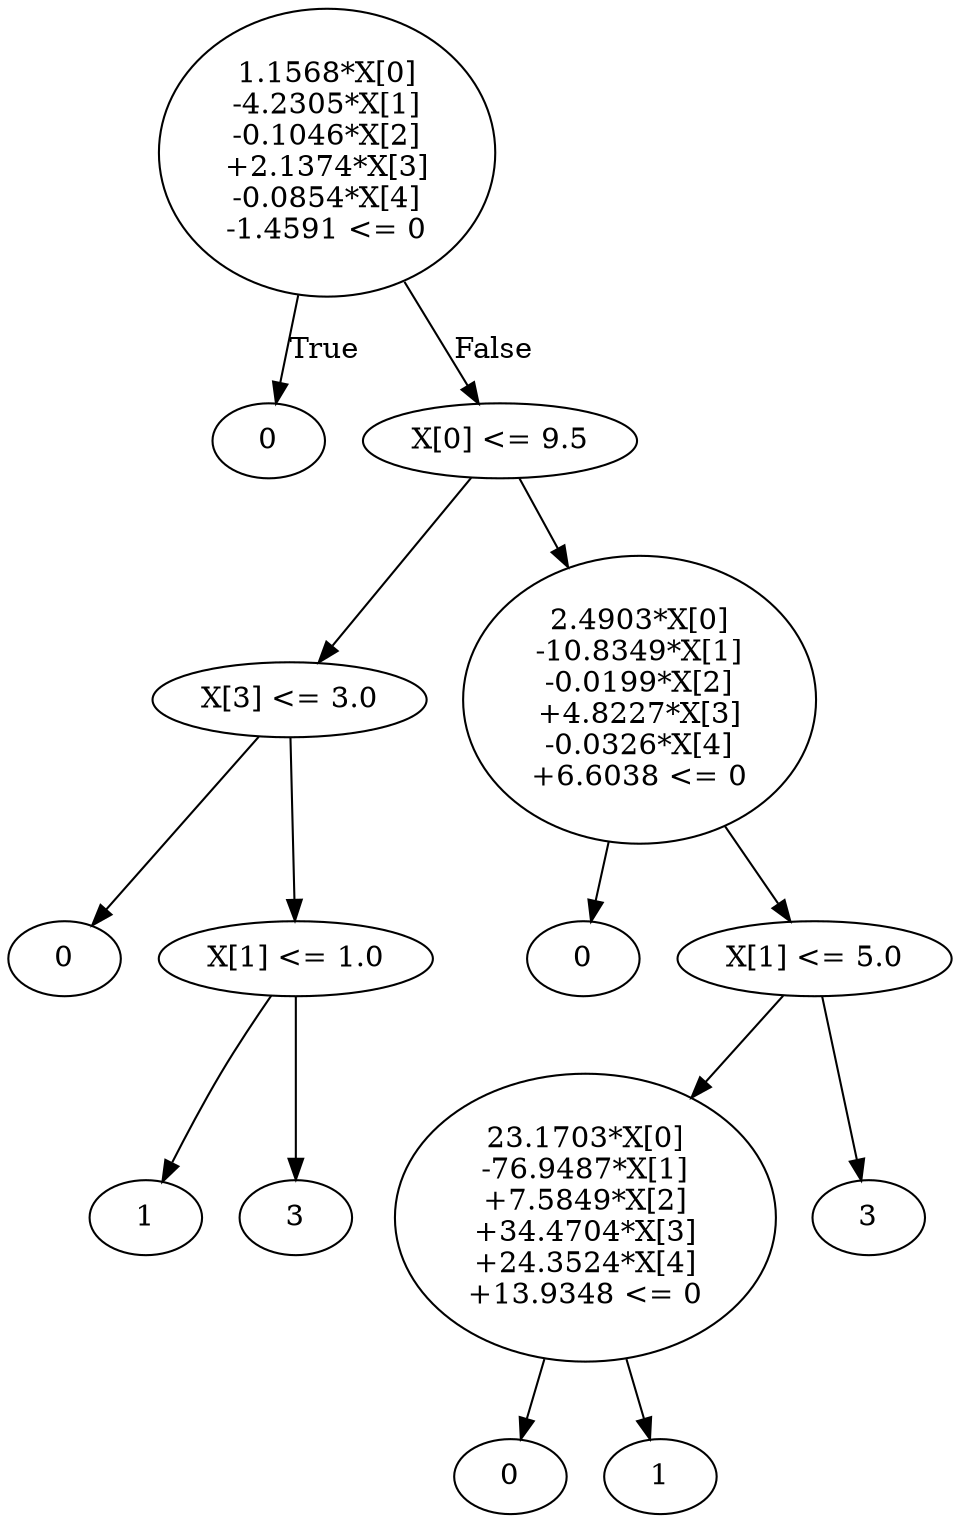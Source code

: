 digraph {
0 [label="1.1568*X[0]
-4.2305*X[1]
-0.1046*X[2]
+2.1374*X[3]
-0.0854*X[4]
-1.4591 <= 0"];
1 [label="0"];
0 -> 1 [label="True"];
2 [label="X[0] <= 9.5"];
3 [label="X[3] <= 3.0"];
4 [label="0"];
3 -> 4 [label=""];
5 [label="X[1] <= 1.0"];
6 [label="1"];
5 -> 6 [label=""];
7 [label="3"];
5 -> 7 [label=""];
3 -> 5 [label=""];
2 -> 3 [label=""];
8 [label="2.4903*X[0]
-10.8349*X[1]
-0.0199*X[2]
+4.8227*X[3]
-0.0326*X[4]
+6.6038 <= 0"];
9 [label="0"];
8 -> 9 [label=""];
10 [label="X[1] <= 5.0"];
11 [label="23.1703*X[0]
-76.9487*X[1]
+7.5849*X[2]
+34.4704*X[3]
+24.3524*X[4]
+13.9348 <= 0"];
12 [label="0"];
11 -> 12 [label=""];
13 [label="1"];
11 -> 13 [label=""];
10 -> 11 [label=""];
14 [label="3"];
10 -> 14 [label=""];
8 -> 10 [label=""];
2 -> 8 [label=""];
0 -> 2 [label="False"];

}